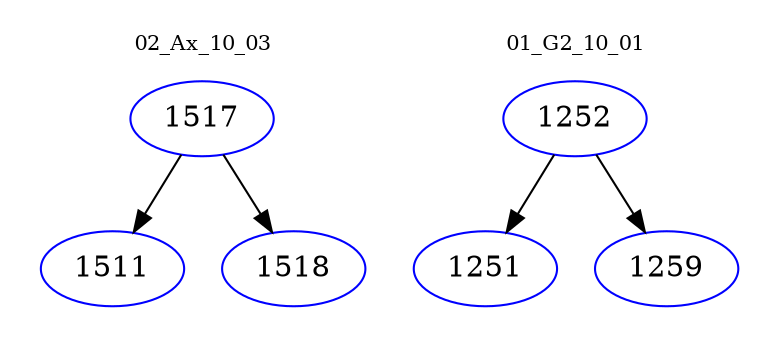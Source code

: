 digraph{
subgraph cluster_0 {
color = white
label = "02_Ax_10_03";
fontsize=10;
T0_1517 [label="1517", color="blue"]
T0_1517 -> T0_1511 [color="black"]
T0_1511 [label="1511", color="blue"]
T0_1517 -> T0_1518 [color="black"]
T0_1518 [label="1518", color="blue"]
}
subgraph cluster_1 {
color = white
label = "01_G2_10_01";
fontsize=10;
T1_1252 [label="1252", color="blue"]
T1_1252 -> T1_1251 [color="black"]
T1_1251 [label="1251", color="blue"]
T1_1252 -> T1_1259 [color="black"]
T1_1259 [label="1259", color="blue"]
}
}
